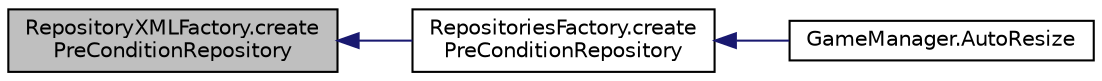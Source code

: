 digraph "RepositoryXMLFactory.createPreConditionRepository"
{
  edge [fontname="Helvetica",fontsize="10",labelfontname="Helvetica",labelfontsize="10"];
  node [fontname="Helvetica",fontsize="10",shape=record];
  rankdir="LR";
  Node1 [label="RepositoryXMLFactory.create\lPreConditionRepository",height=0.2,width=0.4,color="black", fillcolor="grey75", style="filled", fontcolor="black"];
  Node1 -> Node2 [dir="back",color="midnightblue",fontsize="10",style="solid",fontname="Helvetica"];
  Node2 [label="RepositoriesFactory.create\lPreConditionRepository",height=0.2,width=0.4,color="black", fillcolor="white", style="filled",URL="$class_repositories_factory.html#a3b756242e0db13803b8d49f932564be4",tooltip="Developed by: Peao (rngs); Method to instantiate the PreConditionRepository based on DatabaseStorageT..."];
  Node2 -> Node3 [dir="back",color="midnightblue",fontsize="10",style="solid",fontname="Helvetica"];
  Node3 [label="GameManager.AutoResize",height=0.2,width=0.4,color="black", fillcolor="white", style="filled",URL="$class_game_manager.html#a4f96a39e9bce46cd827713594478859a",tooltip="Developed by: Lucas (lss5); Adjusts width and height of a GUI for it stays in proportion with the use..."];
}
